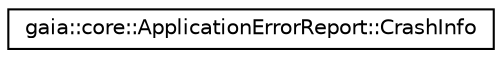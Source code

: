 digraph G
{
  edge [fontname="Helvetica",fontsize="10",labelfontname="Helvetica",labelfontsize="10"];
  node [fontname="Helvetica",fontsize="10",shape=record];
  rankdir=LR;
  Node1 [label="gaia::core::ApplicationErrorReport::CrashInfo",height=0.2,width=0.4,color="black", fillcolor="white", style="filled",URL="$d9/d32/classgaia_1_1core_1_1_application_error_report_1_1_crash_info.html",tooltip="Describes an application crash."];
}
